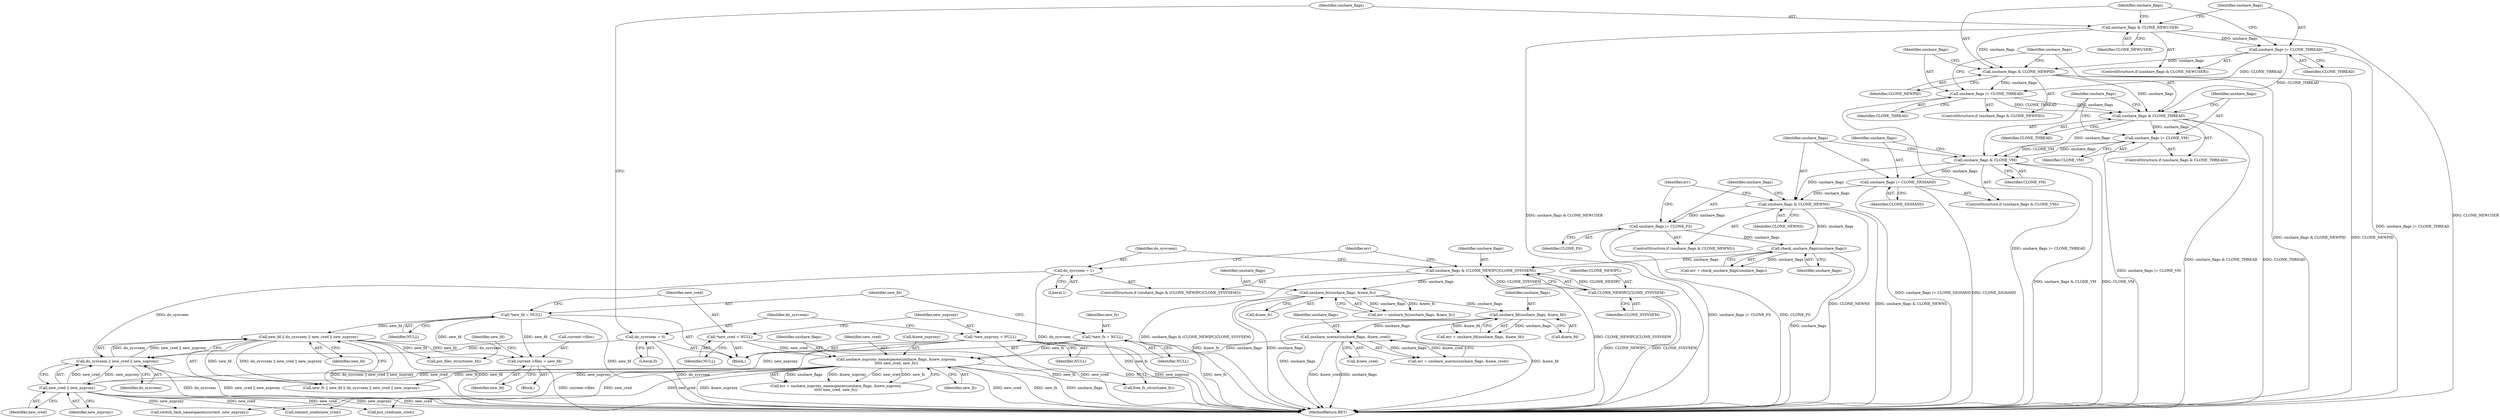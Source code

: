 digraph "0_linux_e66eded8309ebf679d3d3c1f5820d1f2ca332c71@pointer" {
"1000291" [label="(Call,current->files = new_fd)"];
"1000228" [label="(Call,new_fd || do_sysvsem || new_cred || new_nsproxy)"];
"1000120" [label="(Call,*new_fd = NULL)"];
"1000230" [label="(Call,do_sysvsem || new_cred || new_nsproxy)"];
"1000184" [label="(Call,do_sysvsem = 1)"];
"1000132" [label="(Call,do_sysvsem = 0)"];
"1000232" [label="(Call,new_cred || new_nsproxy)"];
"1000216" [label="(Call,unshare_nsproxy_namespaces(unshare_flags, &new_nsproxy,\n\t\t\t\t\t new_cred, new_fs))"];
"1000207" [label="(Call,unshare_userns(unshare_flags, &new_cred))"];
"1000198" [label="(Call,unshare_fd(unshare_flags, &new_fd))"];
"1000189" [label="(Call,unshare_fs(unshare_flags, &new_fs))"];
"1000179" [label="(Call,unshare_flags & (CLONE_NEWIPC|CLONE_SYSVSEM))"];
"1000173" [label="(Call,check_unshare_flags(unshare_flags))"];
"1000168" [label="(Call,unshare_flags |= CLONE_FS)"];
"1000165" [label="(Call,unshare_flags & CLONE_NEWNS)"];
"1000158" [label="(Call,unshare_flags & CLONE_VM)"];
"1000151" [label="(Call,unshare_flags & CLONE_THREAD)"];
"1000147" [label="(Call,unshare_flags |= CLONE_THREAD)"];
"1000144" [label="(Call,unshare_flags & CLONE_NEWPID)"];
"1000140" [label="(Call,unshare_flags |= CLONE_THREAD)"];
"1000137" [label="(Call,unshare_flags & CLONE_NEWUSER)"];
"1000154" [label="(Call,unshare_flags |= CLONE_VM)"];
"1000161" [label="(Call,unshare_flags |= CLONE_SIGHAND)"];
"1000181" [label="(Call,CLONE_NEWIPC|CLONE_SYSVSEM)"];
"1000124" [label="(Call,*new_cred = NULL)"];
"1000115" [label="(Call,*new_fs = NULL)"];
"1000128" [label="(Call,*new_nsproxy = NULL)"];
"1000228" [label="(Call,new_fd || do_sysvsem || new_cred || new_nsproxy)"];
"1000180" [label="(Identifier,unshare_flags)"];
"1000142" [label="(Identifier,CLONE_THREAD)"];
"1000140" [label="(Call,unshare_flags |= CLONE_THREAD)"];
"1000153" [label="(Identifier,CLONE_THREAD)"];
"1000155" [label="(Identifier,unshare_flags)"];
"1000150" [label="(ControlStructure,if (unshare_flags & CLONE_THREAD))"];
"1000317" [label="(Call,put_files_struct(new_fd))"];
"1000216" [label="(Call,unshare_nsproxy_namespaces(unshare_flags, &new_nsproxy,\n\t\t\t\t\t new_cred, new_fs))"];
"1000169" [label="(Identifier,unshare_flags)"];
"1000112" [label="(Block,)"];
"1000198" [label="(Call,unshare_fd(unshare_flags, &new_fd))"];
"1000297" [label="(Identifier,new_fd)"];
"1000145" [label="(Identifier,unshare_flags)"];
"1000189" [label="(Call,unshare_fs(unshare_flags, &new_fs))"];
"1000217" [label="(Identifier,unshare_flags)"];
"1000166" [label="(Identifier,unshare_flags)"];
"1000181" [label="(Call,CLONE_NEWIPC|CLONE_SYSVSEM)"];
"1000121" [label="(Identifier,new_fd)"];
"1000182" [label="(Identifier,CLONE_NEWIPC)"];
"1000226" [label="(Call,new_fs || new_fd || do_sysvsem || new_cred || new_nsproxy)"];
"1000141" [label="(Identifier,unshare_flags)"];
"1000162" [label="(Identifier,unshare_flags)"];
"1000183" [label="(Identifier,CLONE_SYSVSEM)"];
"1000156" [label="(Identifier,CLONE_VM)"];
"1000163" [label="(Identifier,CLONE_SIGHAND)"];
"1000312" [label="(Call,put_cred(new_cred))"];
"1000129" [label="(Identifier,new_nsproxy)"];
"1000233" [label="(Identifier,new_cred)"];
"1000147" [label="(Call,unshare_flags |= CLONE_THREAD)"];
"1000232" [label="(Call,new_cred || new_nsproxy)"];
"1000209" [label="(Call,&new_cred)"];
"1000185" [label="(Identifier,do_sysvsem)"];
"1000229" [label="(Identifier,new_fd)"];
"1000134" [label="(Literal,0)"];
"1000220" [label="(Identifier,new_cred)"];
"1000128" [label="(Call,*new_nsproxy = NULL)"];
"1000152" [label="(Identifier,unshare_flags)"];
"1000207" [label="(Call,unshare_userns(unshare_flags, &new_cred))"];
"1000126" [label="(Identifier,NULL)"];
"1000199" [label="(Identifier,unshare_flags)"];
"1000132" [label="(Call,do_sysvsem = 0)"];
"1000158" [label="(Call,unshare_flags & CLONE_VM)"];
"1000116" [label="(Identifier,new_fs)"];
"1000214" [label="(Call,err = unshare_nsproxy_namespaces(unshare_flags, &new_nsproxy,\n\t\t\t\t\t new_cred, new_fs))"];
"1000137" [label="(Call,unshare_flags & CLONE_NEWUSER)"];
"1000285" [label="(Block,)"];
"1000295" [label="(Identifier,new_fd)"];
"1000234" [label="(Identifier,new_nsproxy)"];
"1000191" [label="(Call,&new_fs)"];
"1000171" [label="(Call,err = check_unshare_flags(unshare_flags))"];
"1000188" [label="(Identifier,err)"];
"1000143" [label="(ControlStructure,if (unshare_flags & CLONE_NEWPID))"];
"1000327" [label="(MethodReturn,RET)"];
"1000154" [label="(Call,unshare_flags |= CLONE_VM)"];
"1000117" [label="(Identifier,NULL)"];
"1000138" [label="(Identifier,unshare_flags)"];
"1000173" [label="(Call,check_unshare_flags(unshare_flags))"];
"1000170" [label="(Identifier,CLONE_FS)"];
"1000151" [label="(Call,unshare_flags & CLONE_THREAD)"];
"1000164" [label="(ControlStructure,if (unshare_flags & CLONE_NEWNS))"];
"1000165" [label="(Call,unshare_flags & CLONE_NEWNS)"];
"1000149" [label="(Identifier,CLONE_THREAD)"];
"1000122" [label="(Identifier,NULL)"];
"1000187" [label="(Call,err = unshare_fs(unshare_flags, &new_fs))"];
"1000196" [label="(Call,err = unshare_fd(unshare_flags, &new_fd))"];
"1000304" [label="(Call,commit_creds(new_cred))"];
"1000231" [label="(Identifier,do_sysvsem)"];
"1000167" [label="(Identifier,CLONE_NEWNS)"];
"1000148" [label="(Identifier,unshare_flags)"];
"1000146" [label="(Identifier,CLONE_NEWPID)"];
"1000243" [label="(Call,switch_task_namespaces(current, new_nsproxy))"];
"1000291" [label="(Call,current->files = new_fd)"];
"1000190" [label="(Identifier,unshare_flags)"];
"1000124" [label="(Call,*new_cred = NULL)"];
"1000144" [label="(Call,unshare_flags & CLONE_NEWPID)"];
"1000157" [label="(ControlStructure,if (unshare_flags & CLONE_VM))"];
"1000200" [label="(Call,&new_fd)"];
"1000168" [label="(Call,unshare_flags |= CLONE_FS)"];
"1000115" [label="(Call,*new_fs = NULL)"];
"1000186" [label="(Literal,1)"];
"1000136" [label="(ControlStructure,if (unshare_flags & CLONE_NEWUSER))"];
"1000161" [label="(Call,unshare_flags |= CLONE_SIGHAND)"];
"1000160" [label="(Identifier,CLONE_VM)"];
"1000174" [label="(Identifier,unshare_flags)"];
"1000133" [label="(Identifier,do_sysvsem)"];
"1000230" [label="(Call,do_sysvsem || new_cred || new_nsproxy)"];
"1000221" [label="(Identifier,new_fs)"];
"1000184" [label="(Call,do_sysvsem = 1)"];
"1000292" [label="(Call,current->files)"];
"1000178" [label="(ControlStructure,if (unshare_flags & (CLONE_NEWIPC|CLONE_SYSVSEM)))"];
"1000125" [label="(Identifier,new_cred)"];
"1000139" [label="(Identifier,CLONE_NEWUSER)"];
"1000120" [label="(Call,*new_fd = NULL)"];
"1000322" [label="(Call,free_fs_struct(new_fs))"];
"1000130" [label="(Identifier,NULL)"];
"1000159" [label="(Identifier,unshare_flags)"];
"1000208" [label="(Identifier,unshare_flags)"];
"1000218" [label="(Call,&new_nsproxy)"];
"1000179" [label="(Call,unshare_flags & (CLONE_NEWIPC|CLONE_SYSVSEM))"];
"1000205" [label="(Call,err = unshare_userns(unshare_flags, &new_cred))"];
"1000172" [label="(Identifier,err)"];
"1000291" -> "1000285"  [label="AST: "];
"1000291" -> "1000295"  [label="CFG: "];
"1000292" -> "1000291"  [label="AST: "];
"1000295" -> "1000291"  [label="AST: "];
"1000297" -> "1000291"  [label="CFG: "];
"1000291" -> "1000327"  [label="DDG: current->files"];
"1000228" -> "1000291"  [label="DDG: new_fd"];
"1000120" -> "1000291"  [label="DDG: new_fd"];
"1000228" -> "1000226"  [label="AST: "];
"1000228" -> "1000229"  [label="CFG: "];
"1000228" -> "1000230"  [label="CFG: "];
"1000229" -> "1000228"  [label="AST: "];
"1000230" -> "1000228"  [label="AST: "];
"1000226" -> "1000228"  [label="CFG: "];
"1000228" -> "1000327"  [label="DDG: new_fd"];
"1000228" -> "1000327"  [label="DDG: do_sysvsem || new_cred || new_nsproxy"];
"1000228" -> "1000226"  [label="DDG: new_fd"];
"1000228" -> "1000226"  [label="DDG: do_sysvsem || new_cred || new_nsproxy"];
"1000120" -> "1000228"  [label="DDG: new_fd"];
"1000230" -> "1000228"  [label="DDG: do_sysvsem"];
"1000230" -> "1000228"  [label="DDG: new_cred || new_nsproxy"];
"1000228" -> "1000317"  [label="DDG: new_fd"];
"1000120" -> "1000112"  [label="AST: "];
"1000120" -> "1000122"  [label="CFG: "];
"1000121" -> "1000120"  [label="AST: "];
"1000122" -> "1000120"  [label="AST: "];
"1000125" -> "1000120"  [label="CFG: "];
"1000120" -> "1000327"  [label="DDG: new_fd"];
"1000120" -> "1000317"  [label="DDG: new_fd"];
"1000230" -> "1000231"  [label="CFG: "];
"1000230" -> "1000232"  [label="CFG: "];
"1000231" -> "1000230"  [label="AST: "];
"1000232" -> "1000230"  [label="AST: "];
"1000230" -> "1000327"  [label="DDG: do_sysvsem"];
"1000230" -> "1000327"  [label="DDG: new_cred || new_nsproxy"];
"1000184" -> "1000230"  [label="DDG: do_sysvsem"];
"1000132" -> "1000230"  [label="DDG: do_sysvsem"];
"1000232" -> "1000230"  [label="DDG: new_cred"];
"1000232" -> "1000230"  [label="DDG: new_nsproxy"];
"1000184" -> "1000178"  [label="AST: "];
"1000184" -> "1000186"  [label="CFG: "];
"1000185" -> "1000184"  [label="AST: "];
"1000186" -> "1000184"  [label="AST: "];
"1000188" -> "1000184"  [label="CFG: "];
"1000184" -> "1000327"  [label="DDG: do_sysvsem"];
"1000132" -> "1000112"  [label="AST: "];
"1000132" -> "1000134"  [label="CFG: "];
"1000133" -> "1000132"  [label="AST: "];
"1000134" -> "1000132"  [label="AST: "];
"1000138" -> "1000132"  [label="CFG: "];
"1000132" -> "1000327"  [label="DDG: do_sysvsem"];
"1000232" -> "1000233"  [label="CFG: "];
"1000232" -> "1000234"  [label="CFG: "];
"1000233" -> "1000232"  [label="AST: "];
"1000234" -> "1000232"  [label="AST: "];
"1000232" -> "1000327"  [label="DDG: new_cred"];
"1000232" -> "1000327"  [label="DDG: new_nsproxy"];
"1000216" -> "1000232"  [label="DDG: new_cred"];
"1000128" -> "1000232"  [label="DDG: new_nsproxy"];
"1000232" -> "1000243"  [label="DDG: new_nsproxy"];
"1000232" -> "1000304"  [label="DDG: new_cred"];
"1000232" -> "1000312"  [label="DDG: new_cred"];
"1000216" -> "1000214"  [label="AST: "];
"1000216" -> "1000221"  [label="CFG: "];
"1000217" -> "1000216"  [label="AST: "];
"1000218" -> "1000216"  [label="AST: "];
"1000220" -> "1000216"  [label="AST: "];
"1000221" -> "1000216"  [label="AST: "];
"1000214" -> "1000216"  [label="CFG: "];
"1000216" -> "1000327"  [label="DDG: new_fs"];
"1000216" -> "1000327"  [label="DDG: unshare_flags"];
"1000216" -> "1000327"  [label="DDG: &new_nsproxy"];
"1000216" -> "1000327"  [label="DDG: new_cred"];
"1000216" -> "1000214"  [label="DDG: unshare_flags"];
"1000216" -> "1000214"  [label="DDG: &new_nsproxy"];
"1000216" -> "1000214"  [label="DDG: new_cred"];
"1000216" -> "1000214"  [label="DDG: new_fs"];
"1000207" -> "1000216"  [label="DDG: unshare_flags"];
"1000124" -> "1000216"  [label="DDG: new_cred"];
"1000115" -> "1000216"  [label="DDG: new_fs"];
"1000216" -> "1000226"  [label="DDG: new_fs"];
"1000216" -> "1000304"  [label="DDG: new_cred"];
"1000216" -> "1000312"  [label="DDG: new_cred"];
"1000216" -> "1000322"  [label="DDG: new_fs"];
"1000207" -> "1000205"  [label="AST: "];
"1000207" -> "1000209"  [label="CFG: "];
"1000208" -> "1000207"  [label="AST: "];
"1000209" -> "1000207"  [label="AST: "];
"1000205" -> "1000207"  [label="CFG: "];
"1000207" -> "1000327"  [label="DDG: &new_cred"];
"1000207" -> "1000327"  [label="DDG: unshare_flags"];
"1000207" -> "1000205"  [label="DDG: unshare_flags"];
"1000207" -> "1000205"  [label="DDG: &new_cred"];
"1000198" -> "1000207"  [label="DDG: unshare_flags"];
"1000198" -> "1000196"  [label="AST: "];
"1000198" -> "1000200"  [label="CFG: "];
"1000199" -> "1000198"  [label="AST: "];
"1000200" -> "1000198"  [label="AST: "];
"1000196" -> "1000198"  [label="CFG: "];
"1000198" -> "1000327"  [label="DDG: &new_fd"];
"1000198" -> "1000327"  [label="DDG: unshare_flags"];
"1000198" -> "1000196"  [label="DDG: unshare_flags"];
"1000198" -> "1000196"  [label="DDG: &new_fd"];
"1000189" -> "1000198"  [label="DDG: unshare_flags"];
"1000189" -> "1000187"  [label="AST: "];
"1000189" -> "1000191"  [label="CFG: "];
"1000190" -> "1000189"  [label="AST: "];
"1000191" -> "1000189"  [label="AST: "];
"1000187" -> "1000189"  [label="CFG: "];
"1000189" -> "1000327"  [label="DDG: unshare_flags"];
"1000189" -> "1000327"  [label="DDG: &new_fs"];
"1000189" -> "1000187"  [label="DDG: unshare_flags"];
"1000189" -> "1000187"  [label="DDG: &new_fs"];
"1000179" -> "1000189"  [label="DDG: unshare_flags"];
"1000179" -> "1000178"  [label="AST: "];
"1000179" -> "1000181"  [label="CFG: "];
"1000180" -> "1000179"  [label="AST: "];
"1000181" -> "1000179"  [label="AST: "];
"1000185" -> "1000179"  [label="CFG: "];
"1000188" -> "1000179"  [label="CFG: "];
"1000179" -> "1000327"  [label="DDG: unshare_flags & (CLONE_NEWIPC|CLONE_SYSVSEM)"];
"1000179" -> "1000327"  [label="DDG: CLONE_NEWIPC|CLONE_SYSVSEM"];
"1000173" -> "1000179"  [label="DDG: unshare_flags"];
"1000181" -> "1000179"  [label="DDG: CLONE_NEWIPC"];
"1000181" -> "1000179"  [label="DDG: CLONE_SYSVSEM"];
"1000173" -> "1000171"  [label="AST: "];
"1000173" -> "1000174"  [label="CFG: "];
"1000174" -> "1000173"  [label="AST: "];
"1000171" -> "1000173"  [label="CFG: "];
"1000173" -> "1000327"  [label="DDG: unshare_flags"];
"1000173" -> "1000171"  [label="DDG: unshare_flags"];
"1000168" -> "1000173"  [label="DDG: unshare_flags"];
"1000165" -> "1000173"  [label="DDG: unshare_flags"];
"1000168" -> "1000164"  [label="AST: "];
"1000168" -> "1000170"  [label="CFG: "];
"1000169" -> "1000168"  [label="AST: "];
"1000170" -> "1000168"  [label="AST: "];
"1000172" -> "1000168"  [label="CFG: "];
"1000168" -> "1000327"  [label="DDG: unshare_flags |= CLONE_FS"];
"1000168" -> "1000327"  [label="DDG: CLONE_FS"];
"1000165" -> "1000168"  [label="DDG: unshare_flags"];
"1000165" -> "1000164"  [label="AST: "];
"1000165" -> "1000167"  [label="CFG: "];
"1000166" -> "1000165"  [label="AST: "];
"1000167" -> "1000165"  [label="AST: "];
"1000169" -> "1000165"  [label="CFG: "];
"1000172" -> "1000165"  [label="CFG: "];
"1000165" -> "1000327"  [label="DDG: CLONE_NEWNS"];
"1000165" -> "1000327"  [label="DDG: unshare_flags & CLONE_NEWNS"];
"1000158" -> "1000165"  [label="DDG: unshare_flags"];
"1000161" -> "1000165"  [label="DDG: unshare_flags"];
"1000158" -> "1000157"  [label="AST: "];
"1000158" -> "1000160"  [label="CFG: "];
"1000159" -> "1000158"  [label="AST: "];
"1000160" -> "1000158"  [label="AST: "];
"1000162" -> "1000158"  [label="CFG: "];
"1000166" -> "1000158"  [label="CFG: "];
"1000158" -> "1000327"  [label="DDG: CLONE_VM"];
"1000158" -> "1000327"  [label="DDG: unshare_flags & CLONE_VM"];
"1000151" -> "1000158"  [label="DDG: unshare_flags"];
"1000154" -> "1000158"  [label="DDG: unshare_flags"];
"1000154" -> "1000158"  [label="DDG: CLONE_VM"];
"1000158" -> "1000161"  [label="DDG: unshare_flags"];
"1000151" -> "1000150"  [label="AST: "];
"1000151" -> "1000153"  [label="CFG: "];
"1000152" -> "1000151"  [label="AST: "];
"1000153" -> "1000151"  [label="AST: "];
"1000155" -> "1000151"  [label="CFG: "];
"1000159" -> "1000151"  [label="CFG: "];
"1000151" -> "1000327"  [label="DDG: unshare_flags & CLONE_THREAD"];
"1000151" -> "1000327"  [label="DDG: CLONE_THREAD"];
"1000147" -> "1000151"  [label="DDG: unshare_flags"];
"1000147" -> "1000151"  [label="DDG: CLONE_THREAD"];
"1000144" -> "1000151"  [label="DDG: unshare_flags"];
"1000140" -> "1000151"  [label="DDG: CLONE_THREAD"];
"1000151" -> "1000154"  [label="DDG: unshare_flags"];
"1000147" -> "1000143"  [label="AST: "];
"1000147" -> "1000149"  [label="CFG: "];
"1000148" -> "1000147"  [label="AST: "];
"1000149" -> "1000147"  [label="AST: "];
"1000152" -> "1000147"  [label="CFG: "];
"1000147" -> "1000327"  [label="DDG: unshare_flags |= CLONE_THREAD"];
"1000144" -> "1000147"  [label="DDG: unshare_flags"];
"1000140" -> "1000147"  [label="DDG: CLONE_THREAD"];
"1000144" -> "1000143"  [label="AST: "];
"1000144" -> "1000146"  [label="CFG: "];
"1000145" -> "1000144"  [label="AST: "];
"1000146" -> "1000144"  [label="AST: "];
"1000148" -> "1000144"  [label="CFG: "];
"1000152" -> "1000144"  [label="CFG: "];
"1000144" -> "1000327"  [label="DDG: unshare_flags & CLONE_NEWPID"];
"1000144" -> "1000327"  [label="DDG: CLONE_NEWPID"];
"1000140" -> "1000144"  [label="DDG: unshare_flags"];
"1000137" -> "1000144"  [label="DDG: unshare_flags"];
"1000140" -> "1000136"  [label="AST: "];
"1000140" -> "1000142"  [label="CFG: "];
"1000141" -> "1000140"  [label="AST: "];
"1000142" -> "1000140"  [label="AST: "];
"1000145" -> "1000140"  [label="CFG: "];
"1000140" -> "1000327"  [label="DDG: unshare_flags |= CLONE_THREAD"];
"1000137" -> "1000140"  [label="DDG: unshare_flags"];
"1000137" -> "1000136"  [label="AST: "];
"1000137" -> "1000139"  [label="CFG: "];
"1000138" -> "1000137"  [label="AST: "];
"1000139" -> "1000137"  [label="AST: "];
"1000141" -> "1000137"  [label="CFG: "];
"1000145" -> "1000137"  [label="CFG: "];
"1000137" -> "1000327"  [label="DDG: CLONE_NEWUSER"];
"1000137" -> "1000327"  [label="DDG: unshare_flags & CLONE_NEWUSER"];
"1000154" -> "1000150"  [label="AST: "];
"1000154" -> "1000156"  [label="CFG: "];
"1000155" -> "1000154"  [label="AST: "];
"1000156" -> "1000154"  [label="AST: "];
"1000159" -> "1000154"  [label="CFG: "];
"1000154" -> "1000327"  [label="DDG: unshare_flags |= CLONE_VM"];
"1000161" -> "1000157"  [label="AST: "];
"1000161" -> "1000163"  [label="CFG: "];
"1000162" -> "1000161"  [label="AST: "];
"1000163" -> "1000161"  [label="AST: "];
"1000166" -> "1000161"  [label="CFG: "];
"1000161" -> "1000327"  [label="DDG: CLONE_SIGHAND"];
"1000161" -> "1000327"  [label="DDG: unshare_flags |= CLONE_SIGHAND"];
"1000181" -> "1000183"  [label="CFG: "];
"1000182" -> "1000181"  [label="AST: "];
"1000183" -> "1000181"  [label="AST: "];
"1000181" -> "1000327"  [label="DDG: CLONE_NEWIPC"];
"1000181" -> "1000327"  [label="DDG: CLONE_SYSVSEM"];
"1000124" -> "1000112"  [label="AST: "];
"1000124" -> "1000126"  [label="CFG: "];
"1000125" -> "1000124"  [label="AST: "];
"1000126" -> "1000124"  [label="AST: "];
"1000129" -> "1000124"  [label="CFG: "];
"1000124" -> "1000327"  [label="DDG: new_cred"];
"1000115" -> "1000112"  [label="AST: "];
"1000115" -> "1000117"  [label="CFG: "];
"1000116" -> "1000115"  [label="AST: "];
"1000117" -> "1000115"  [label="AST: "];
"1000121" -> "1000115"  [label="CFG: "];
"1000115" -> "1000327"  [label="DDG: new_fs"];
"1000115" -> "1000322"  [label="DDG: new_fs"];
"1000128" -> "1000112"  [label="AST: "];
"1000128" -> "1000130"  [label="CFG: "];
"1000129" -> "1000128"  [label="AST: "];
"1000130" -> "1000128"  [label="AST: "];
"1000133" -> "1000128"  [label="CFG: "];
"1000128" -> "1000327"  [label="DDG: NULL"];
"1000128" -> "1000327"  [label="DDG: new_nsproxy"];
"1000128" -> "1000243"  [label="DDG: new_nsproxy"];
}
